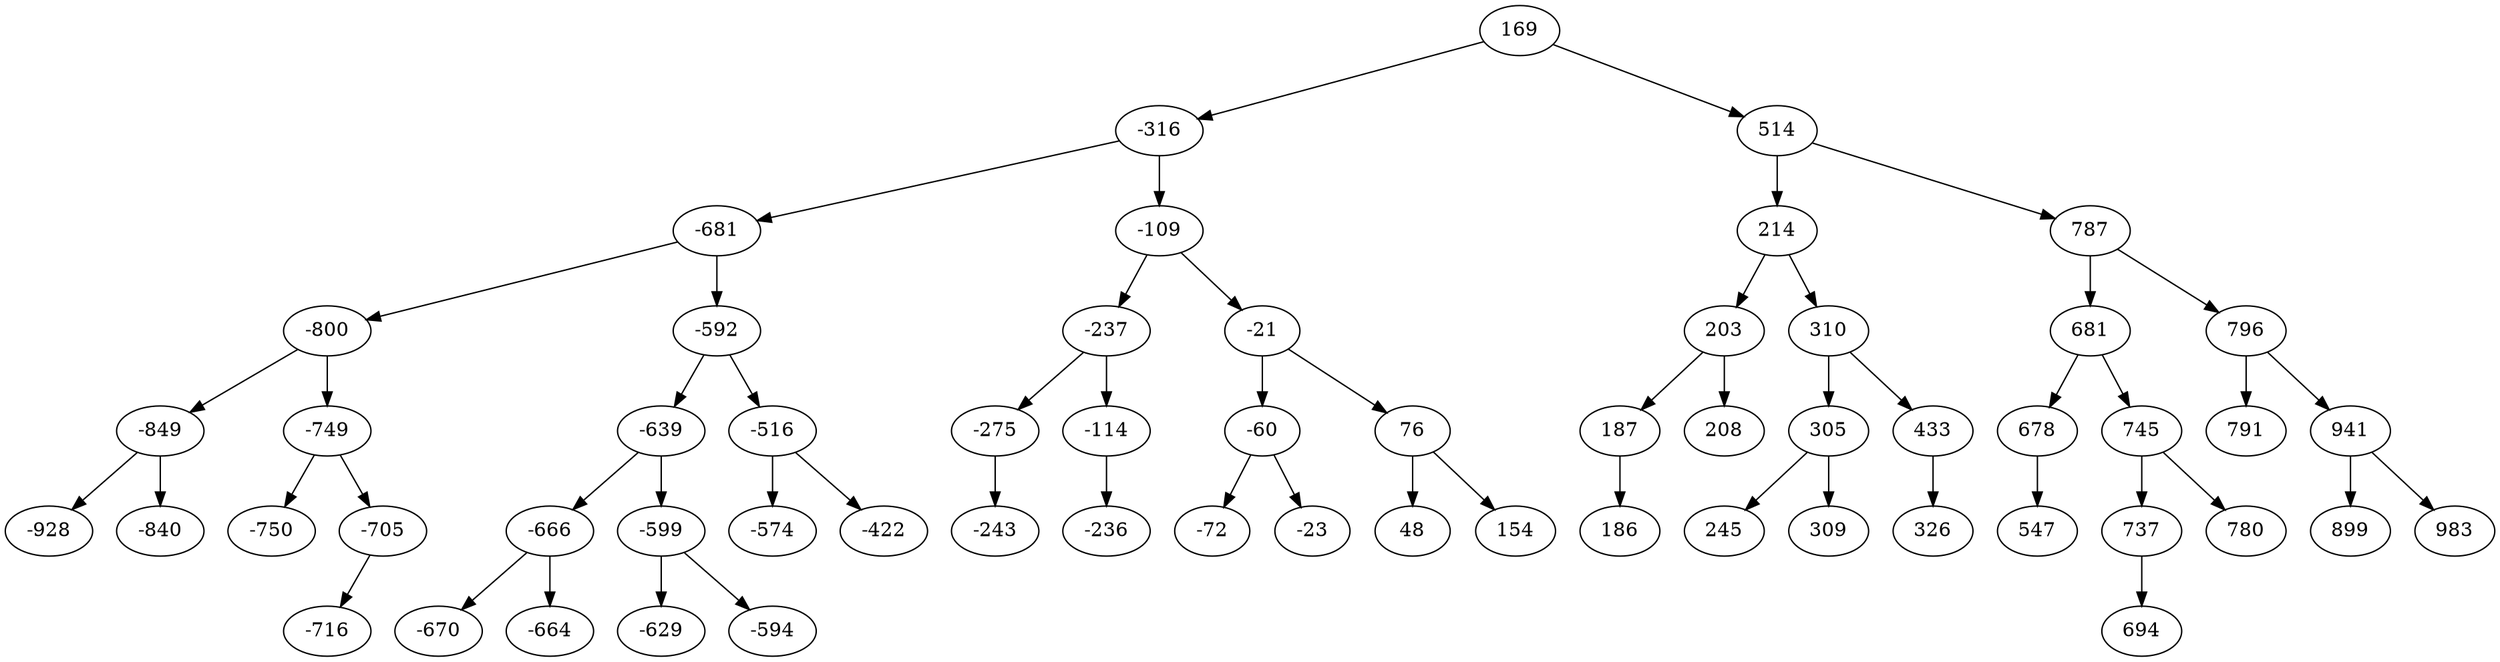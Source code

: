 digraph AVL_tree {
	169 -> {-316 514};
	-316 -> {-681 -109};
	-681 -> {-800 -592};
	-800 -> {-849 -749};
	-849 -> {-928 -840};
	-928 -> {};
	-840 -> {};
	-749 -> {-750 -705};
	-750 -> {};
	-705 -> {-716 };
	-716 -> {};
	-592 -> {-639 -516};
	-639 -> {-666 -599};
	-666 -> {-670 -664};
	-670 -> {};
	-664 -> {};
	-599 -> {-629 -594};
	-629 -> {};
	-594 -> {};
	-516 -> {-574 -422};
	-574 -> {};
	-422 -> {};
	-109 -> {-237 -21};
	-237 -> {-275 -114};
	-275 -> {-243};
	-243 -> {};
	-114 -> {-236 };
	-236 -> {};
	-21 -> {-60 76};
	-60 -> {-72 -23};
	-72 -> {};
	-23 -> {};
	76 -> {48 154};
	48 -> {};
	154 -> {};
	514 -> {214 787};
	214 -> {203 310};
	203 -> {187 208};
	187 -> {186 };
	186 -> {};
	208 -> {};
	310 -> {305 433};
	305 -> {245 309};
	245 -> {};
	309 -> {};
	433 -> {326 };
	326 -> {};
	787 -> {681 796};
	681 -> {678 745};
	678 -> {547 };
	547 -> {};
	745 -> {737 780};
	737 -> {694 };
	694 -> {};
	780 -> {};
	796 -> {791 941};
	791 -> {};
	941 -> {899 983};
	899 -> {};
	983 -> {};
}